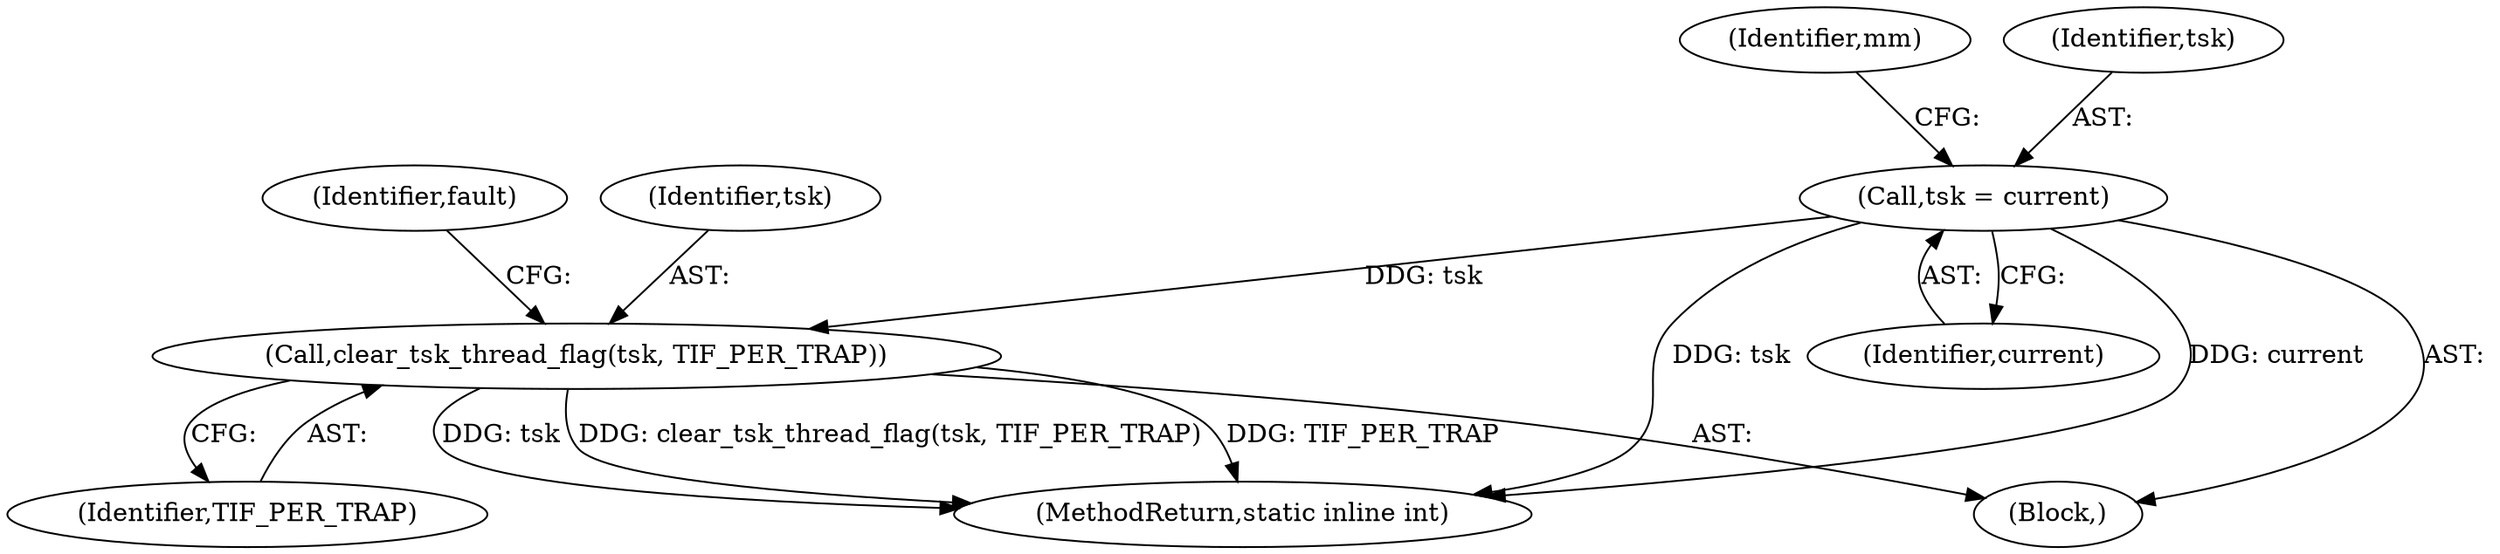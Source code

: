 digraph "0_linux_a8b0ca17b80e92faab46ee7179ba9e99ccb61233_21@pointer" {
"1000122" [label="(Call,tsk = current)"];
"1000282" [label="(Call,clear_tsk_thread_flag(tsk, TIF_PER_TRAP))"];
"1000297" [label="(MethodReturn,static inline int)"];
"1000110" [label="(Block,)"];
"1000286" [label="(Identifier,fault)"];
"1000122" [label="(Call,tsk = current)"];
"1000282" [label="(Call,clear_tsk_thread_flag(tsk, TIF_PER_TRAP))"];
"1000283" [label="(Identifier,tsk)"];
"1000124" [label="(Identifier,current)"];
"1000284" [label="(Identifier,TIF_PER_TRAP)"];
"1000126" [label="(Identifier,mm)"];
"1000123" [label="(Identifier,tsk)"];
"1000122" -> "1000110"  [label="AST: "];
"1000122" -> "1000124"  [label="CFG: "];
"1000123" -> "1000122"  [label="AST: "];
"1000124" -> "1000122"  [label="AST: "];
"1000126" -> "1000122"  [label="CFG: "];
"1000122" -> "1000297"  [label="DDG: tsk"];
"1000122" -> "1000297"  [label="DDG: current"];
"1000122" -> "1000282"  [label="DDG: tsk"];
"1000282" -> "1000110"  [label="AST: "];
"1000282" -> "1000284"  [label="CFG: "];
"1000283" -> "1000282"  [label="AST: "];
"1000284" -> "1000282"  [label="AST: "];
"1000286" -> "1000282"  [label="CFG: "];
"1000282" -> "1000297"  [label="DDG: clear_tsk_thread_flag(tsk, TIF_PER_TRAP)"];
"1000282" -> "1000297"  [label="DDG: TIF_PER_TRAP"];
"1000282" -> "1000297"  [label="DDG: tsk"];
}
